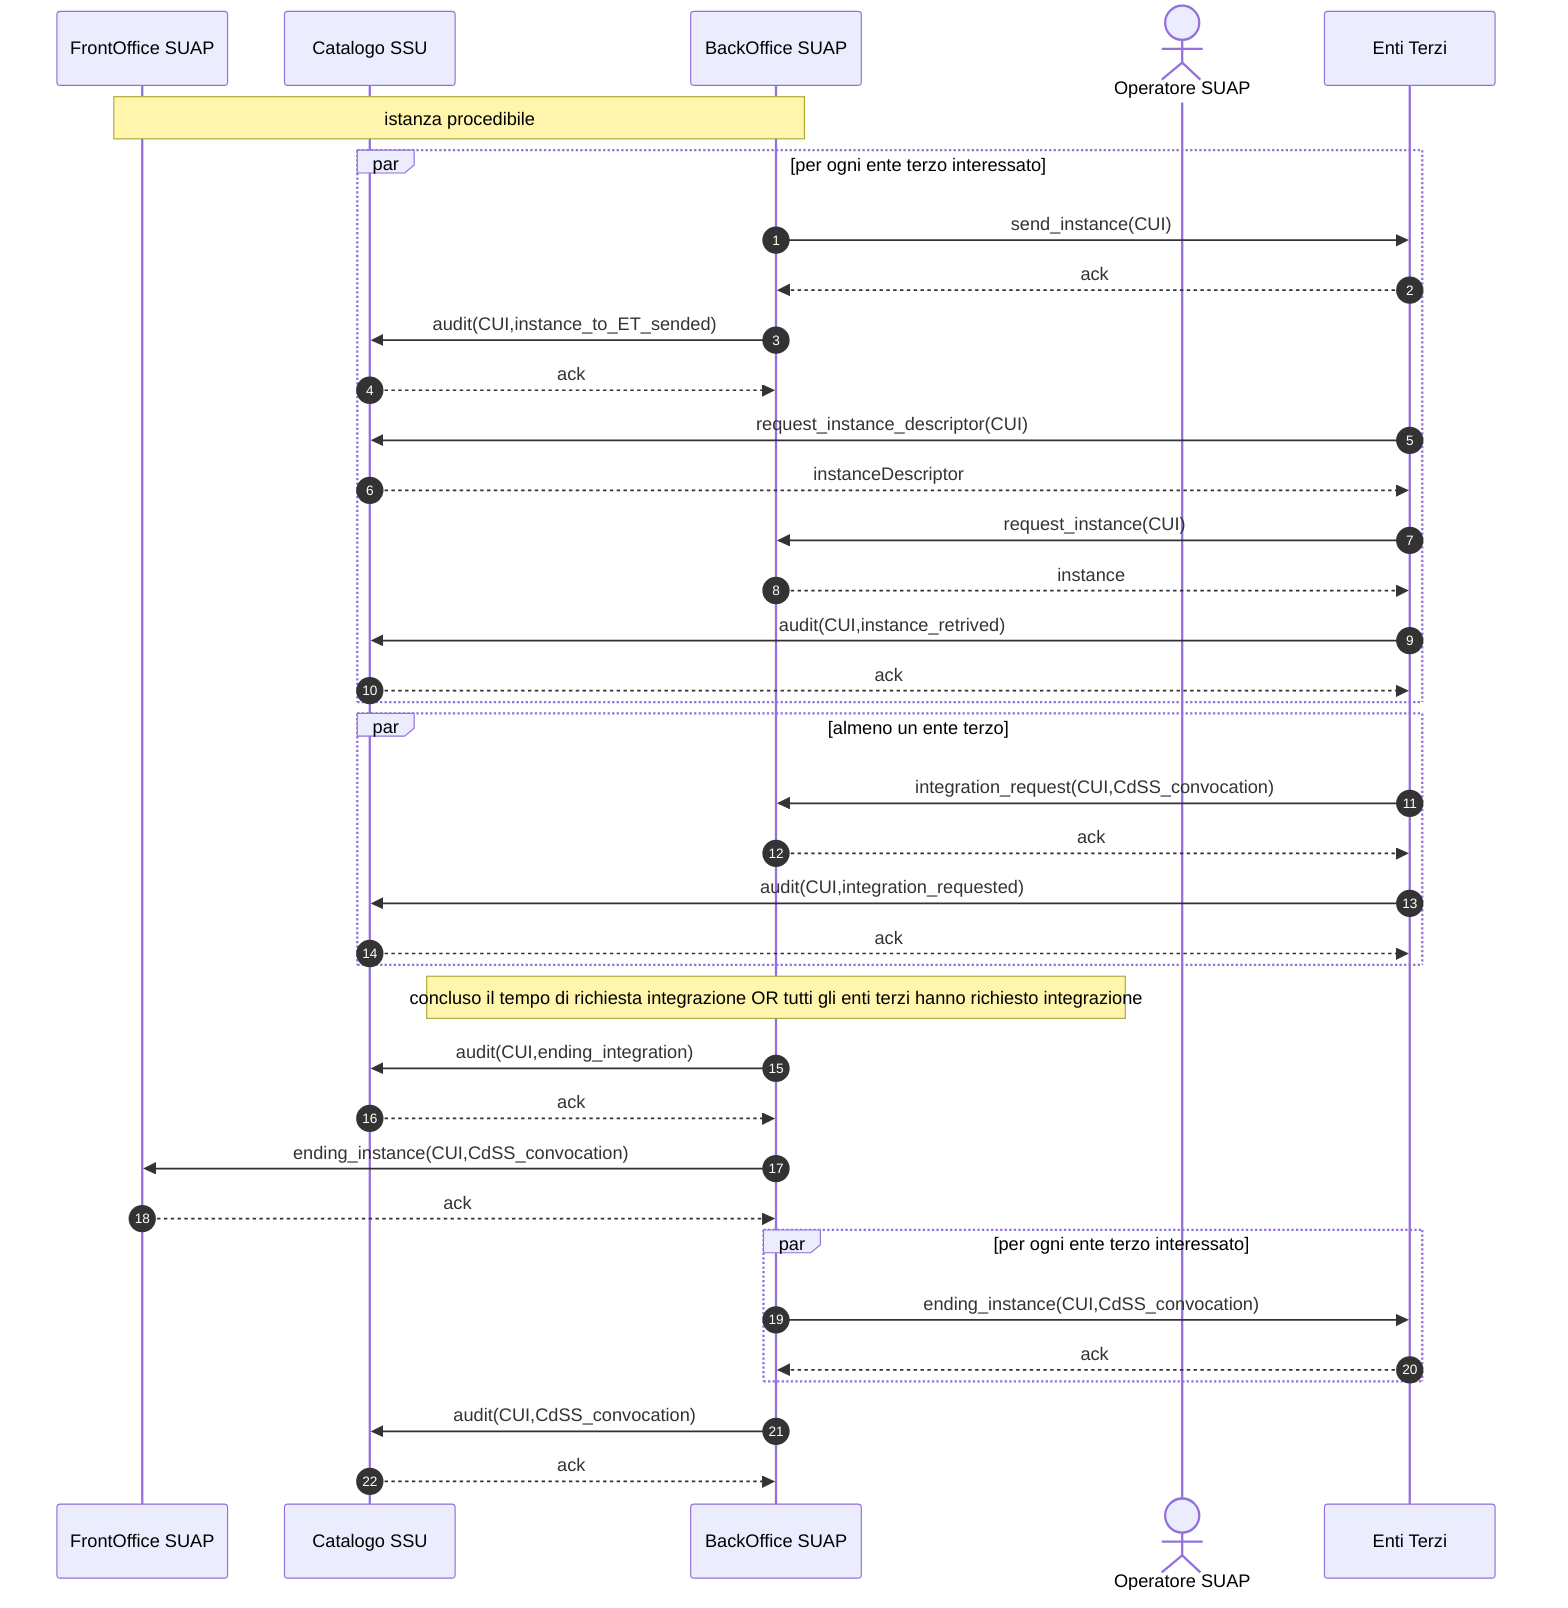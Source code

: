 sequenceDiagram
    autonumber
       
    participant F as FrontOffice SUAP
    participant C as Catalogo SSU    
    participant B as BackOffice SUAP    
    actor O as Operatore SUAP    
    participant E as Enti Terzi    
   
    Note over F,B: istanza procedibile

    
    par per ogni ente terzo interessato        
        B ->> E: send_instance(CUI)
        E -->> B: ack
        B ->> C: audit(CUI,instance_to_ET_sended)
        C -->> B: ack
        E ->> C: request_instance_descriptor(CUI)
        C -->> E: instanceDescriptor
        E ->> B: request_instance(CUI)
        B -->> E: instance
        E ->> C: audit(CUI,instance_retrived)
        C -->> E: ack
    end
        
    par almeno un ente terzo
        E ->> B: integration_request(CUI,CdSS_convocation)
        B -->> E: ack   
        E ->> C: audit(CUI,integration_requested)
        C -->> E: ack    		
    end

    
    Note over B: concluso il tempo di richiesta integrazione OR tutti gli enti terzi hanno richiesto integrazione
    B ->> C: audit(CUI,ending_integration)
    C -->> B: ack
 
    B ->> F: ending_instance(CUI,CdSS_convocation)
    F -->> B: ack            
    par per ogni ente terzo interessato
        B ->> E: ending_instance(CUI,CdSS_convocation)
        E -->> B: ack
    end
    B ->> C: audit(CUI,CdSS_convocation)
    C -->> B: ack